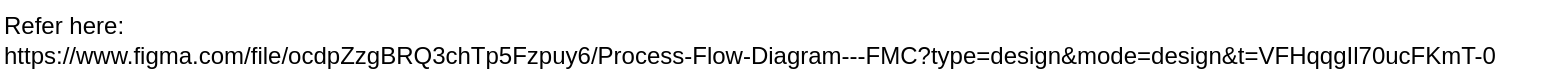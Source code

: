 <mxfile>
    <diagram id="ouQSR3oI3ydhSUrifpLs" name="Process">
        <mxGraphModel dx="1495" dy="580" grid="1" gridSize="10" guides="1" tooltips="1" connect="1" arrows="1" fold="1" page="1" pageScale="1" pageWidth="827" pageHeight="1169" math="0" shadow="0">
            <root>
                <mxCell id="0"/>
                <mxCell id="1" parent="0"/>
                <mxCell id="2" value="Refer here:&amp;nbsp;&lt;br&gt;https://www.figma.com/file/ocdpZzgBRQ3chTp5Fzpuy6/Process-Flow-Diagram---FMC?type=design&amp;amp;mode=design&amp;amp;t=VFHqqgIl70ucFKmT-0" style="text;html=1;align=left;verticalAlign=middle;resizable=0;points=[];autosize=1;strokeColor=none;fillColor=none;" vertex="1" parent="1">
                    <mxGeometry x="-800" y="40" width="770" height="40" as="geometry"/>
                </mxCell>
            </root>
        </mxGraphModel>
    </diagram>
    <diagram id="ui2cvQcCA4s_gJhWAUHl" name="Data Flow">
        <mxGraphModel dx="1142" dy="783" grid="1" gridSize="10" guides="1" tooltips="1" connect="1" arrows="1" fold="1" page="1" pageScale="1" pageWidth="827" pageHeight="1169" math="0" shadow="0">
            <root>
                <mxCell id="0"/>
                <mxCell id="1" parent="0"/>
            </root>
        </mxGraphModel>
    </diagram>
</mxfile>